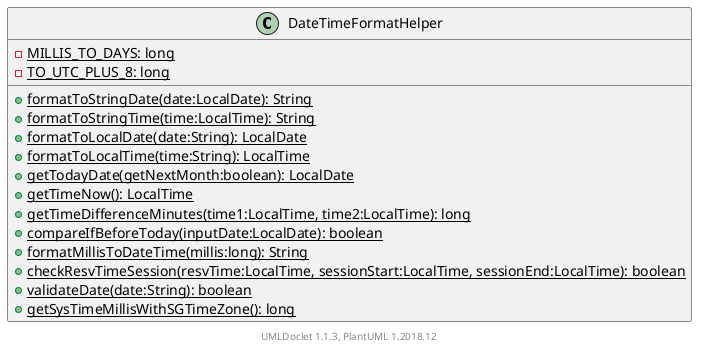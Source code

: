 @startuml

    class DateTimeFormatHelper [[../sg/edu/ntu/scse/cz2002/util/DateTimeFormatHelper.html]] {
        {static} -MILLIS_TO_DAYS: long
        {static} -TO_UTC_PLUS_8: long
        {static} +formatToStringDate(date:LocalDate): String
        {static} +formatToStringTime(time:LocalTime): String
        {static} +formatToLocalDate(date:String): LocalDate
        {static} +formatToLocalTime(time:String): LocalTime
        {static} +getTodayDate(getNextMonth:boolean): LocalDate
        {static} +getTimeNow(): LocalTime
        {static} +getTimeDifferenceMinutes(time1:LocalTime, time2:LocalTime): long
        {static} +compareIfBeforeToday(inputDate:LocalDate): boolean
        {static} +formatMillisToDateTime(millis:long): String
        {static} +checkResvTimeSession(resvTime:LocalTime, sessionStart:LocalTime, sessionEnd:LocalTime): boolean
        {static} +validateDate(date:String): boolean
        {static} +getSysTimeMillisWithSGTimeZone(): long
    }


    center footer UMLDoclet 1.1.3, PlantUML 1.2018.12
@enduml
